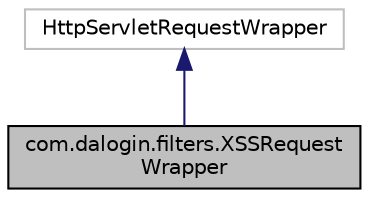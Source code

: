 digraph "com.dalogin.filters.XSSRequestWrapper"
{
  edge [fontname="Helvetica",fontsize="10",labelfontname="Helvetica",labelfontsize="10"];
  node [fontname="Helvetica",fontsize="10",shape=record];
  Node2 [label="com.dalogin.filters.XSSRequest\lWrapper",height=0.2,width=0.4,color="black", fillcolor="grey75", style="filled", fontcolor="black"];
  Node3 -> Node2 [dir="back",color="midnightblue",fontsize="10",style="solid"];
  Node3 [label="HttpServletRequestWrapper",height=0.2,width=0.4,color="grey75", fillcolor="white", style="filled"];
}
